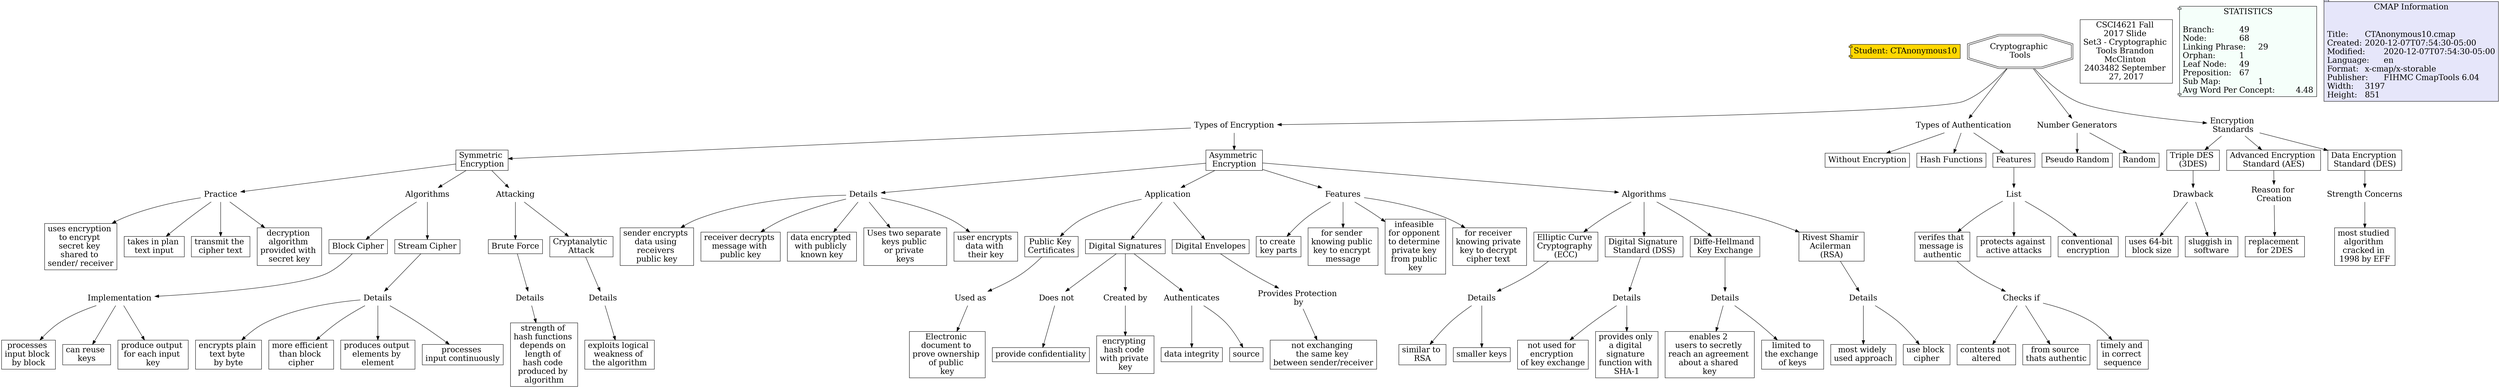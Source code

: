 // The Round Table
digraph {
	Student [label="Student: CTAnonymous10" fillcolor=gold fontsize=20 shape=component style=filled]
	1507039765225697673867 [label="verifes that 
message is 
authentic" fillcolor=white fontsize=20 shape=rect style=filled]
	15070398077431612464654 [label="Checks if" fontsize=20 shape=none]
	1507039765225697673867 -> 15070398077431612464654 [constraint=true]
	"1506998566923-1124918588" [label="Does not" fontsize=20 shape=none]
	"1506998566917-1316938215" [label="provide confidentiality
" fillcolor=white fontsize=20 shape=rect style=filled]
	"1506998566923-1124918588" -> "1506998566917-1316938215" [constraint=true]
	"1506997734956-896540555" [label="Cryptographic 
Tools" fillcolor=white fontsize=20 shape=doubleoctagon style=filled]
	"1506997754852-987833435" [label="Types of Encryption
" fontsize=20 shape=none]
	"1506997734956-896540555" -> "1506997754852-987833435" [constraint=true]
	15070398077431612464654 [label="Checks if" fontsize=20 shape=none]
	"1507039807737-2119705816" [label="contents not 
altered" fillcolor=white fontsize=20 shape=rect style=filled]
	15070398077431612464654 -> "1507039807737-2119705816" [constraint=true]
	"1507038820830-1174778472" [label=Practice fontsize=20 shape=none]
	1507038854064750472129 [label="uses encryption 
to encrypt 
secret key 
shared to 
sender/ receiver
" fillcolor=white fontsize=20 shape=rect style=filled]
	"1507038820830-1174778472" -> 1507038854064750472129 [constraint=true]
	"1506997941428-1929611106" [label="Types of Authentication
" fontsize=20 shape=none]
	15070400968971629007266 [label="Without Encryption
" fillcolor=white fontsize=20 shape=rect style=filled]
	"1506997941428-1929611106" -> 15070400968971629007266 [constraint=true]
	150703912473612956907 [label=Algorithms fontsize=20 shape=none]
	"1507039124731-1626631188" [label="Block Cipher
" fillcolor=white fontsize=20 shape=rect style=filled]
	150703912473612956907 -> "1507039124731-1626631188" [constraint=true]
	"1506997754852-987833435" [label="Types of Encryption
" fontsize=20 shape=none]
	1506997814799735374594 [label="Symmetric 
Encryption" fillcolor=white fontsize=20 shape=rect style=filled]
	"1506997754852-987833435" -> 1506997814799735374594 [constraint=true]
	150699798219310886049 [label=Details fontsize=20 shape=none]
	15069980558121907956102 [label="sender encrypts 
data using 
receivers 
public key
" fillcolor=white fontsize=20 shape=rect style=filled]
	150699798219310886049 -> 15069980558121907956102 [constraint=true]
	150703932320516748148 [label=Details fontsize=20 shape=none]
	15070393979291463337905 [label="encrypts plain 
text byte 
by byte" fillcolor=white fontsize=20 shape=rect style=filled]
	150703932320516748148 -> 15070393979291463337905 [constraint=true]
	"1507038957678-1766583022" [label=Attacking fontsize=20 shape=none]
	1507039026329983107435 [label="Brute Force
" fillcolor=white fontsize=20 shape=rect style=filled]
	"1507038957678-1766583022" -> 1507039026329983107435 [constraint=true]
	1506998187702976762454 [label="Public Key 
Certificates" fillcolor=white fontsize=20 shape=rect style=filled]
	"1506998992541-797280712" [label="Used as" fontsize=20 shape=none]
	1506998187702976762454 -> "1506998992541-797280712" [constraint=true]
	15069981633932056075650 [label="Digital Signatures
" fillcolor=white fontsize=20 shape=rect style=filled]
	"1506998566923-1124918588" [label="Does not" fontsize=20 shape=none]
	15069981633932056075650 -> "1506998566923-1124918588" [constraint=true]
	15069981633982077701751 [label=Application fontsize=20 shape=none]
	15069981633932056075650 [label="Digital Signatures
" fillcolor=white fontsize=20 shape=rect style=filled]
	15069981633982077701751 -> 15069981633932056075650 [constraint=true]
	"1507039721278-242645092" [label=List fontsize=20 shape=none]
	15070397212731461242948 [label="protects against 
active attacks
" fillcolor=white fontsize=20 shape=rect style=filled]
	"1507039721278-242645092" -> 15070397212731461242948 [constraint=true]
	15070398077431612464654 [label="Checks if" fontsize=20 shape=none]
	"1507039834137-1228667329" [label="from source 
thats authentic
" fillcolor=white fontsize=20 shape=rect style=filled]
	15070398077431612464654 -> "1507039834137-1228667329" [constraint=true]
	"1506998917620-708928946" [label="Digital Envelopes
" fillcolor=white fontsize=20 shape=rect style=filled]
	"1506998931852-1559928408" [label="Provides Protection 
by" fontsize=20 shape=none]
	"1506998917620-708928946" -> "1506998931852-1559928408" [constraint=true]
	15069981633982077701751 [label=Application fontsize=20 shape=none]
	1506998187702976762454 [label="Public Key 
Certificates" fillcolor=white fontsize=20 shape=rect style=filled]
	15069981633982077701751 -> 1506998187702976762454 [constraint=true]
	150699798219310886049 [label=Details fontsize=20 shape=none]
	1506998105529110864517 [label="receiver decrypts 
message with 
public key
" fillcolor=white fontsize=20 shape=rect style=filled]
	150699798219310886049 -> 1506998105529110864517 [constraint=true]
	15070391834621809679056 [label=Implementation fontsize=20 shape=none]
	"1507039183457-653078262" [label="processes 
input block 
by block" fillcolor=white fontsize=20 shape=rect style=filled]
	15070391834621809679056 -> "1507039183457-653078262" [constraint=true]
	"1506998931852-1559928408" [label="Provides Protection 
by" fontsize=20 shape=none]
	"1506998931848-573972213" [label="not exchanging 
the same key 
between sender/receiver
" fillcolor=white fontsize=20 shape=rect style=filled]
	"1506998931852-1559928408" -> "1506998931848-573972213" [constraint=true]
	150703932320516748148 [label=Details fontsize=20 shape=none]
	1507039373913888833582 [label="more efficient 
than block 
cipher" fillcolor=white fontsize=20 shape=rect style=filled]
	150703932320516748148 -> 1507039373913888833582 [constraint=true]
	"1506997941428-1929611106" [label="Types of Authentication
" fontsize=20 shape=none]
	"1507040081569-1410814887" [label="Hash Functions
" fillcolor=white fontsize=20 shape=rect style=filled]
	"1506997941428-1929611106" -> "1507040081569-1410814887" [constraint=true]
	15070391834621809679056 [label=Implementation fontsize=20 shape=none]
	15070392533121802454481 [label="can reuse 
keys" fillcolor=white fontsize=20 shape=rect style=filled]
	15070391834621809679056 -> 15070392533121802454481 [constraint=true]
	1507038769688412533175 [label=Details fontsize=20 shape=none]
	1507038769683215204510 [label="similar to 
RSA" fillcolor=white fontsize=20 shape=rect style=filled]
	1507038769688412533175 -> 1507038769683215204510 [constraint=true]
	"1507038957678-1766583022" [label=Attacking fontsize=20 shape=none]
	1507038957672710657948 [label="Cryptanalytic 
Attack" fillcolor=white fontsize=20 shape=rect style=filled]
	"1507038957678-1766583022" -> 1507038957672710657948 [constraint=true]
	15070391834621809679056 [label=Implementation fontsize=20 shape=none]
	"1507039230408-1627883182" [label="produce output 
for each input 
key" fillcolor=white fontsize=20 shape=rect style=filled]
	15070391834621809679056 -> "1507039230408-1627883182" [constraint=true]
	150699798219310886049 [label=Details fontsize=20 shape=none]
	"1506998036064-1290962561" [label="data encrypted 
with publicly 
known key" fillcolor=white fontsize=20 shape=rect style=filled]
	150699798219310886049 -> "1506998036064-1290962561" [constraint=true]
	"1507039124731-1626631188" [label="Block Cipher
" fillcolor=white fontsize=20 shape=rect style=filled]
	15070391834621809679056 [label=Implementation fontsize=20 shape=none]
	"1507039124731-1626631188" -> 15070391834621809679056 [constraint=true]
	"1506997754852-987833435" [label="Types of Encryption
" fontsize=20 shape=none]
	1506997754846533984840 [label="Asymmetric 
Encryption" fillcolor=white fontsize=20 shape=rect style=filled]
	"1506997754852-987833435" -> 1506997754846533984840 [constraint=true]
	15070394712462122064867 [label="Strength Concerns
" fontsize=20 shape=none]
	15070394712411153986457 [label="most studied 
algorithm 
cracked in 
1998 by EFF
" fillcolor=white fontsize=20 shape=rect style=filled]
	15070394712462122064867 -> 15070394712411153986457 [constraint=true]
	15070401247752103667243 [label="Number Generators
" fontsize=20 shape=none]
	"1507040148817-1903607295" [label="Pseudo Random
" fillcolor=white fontsize=20 shape=rect style=filled]
	15070401247752103667243 -> "1507040148817-1903607295" [constraint=true]
	1506999244528242731380 [label=Features fontsize=20 shape=none]
	"1506998612025-1890073968" [label="to create 
key parts" fillcolor=white fontsize=20 shape=rect style=filled]
	1506999244528242731380 -> "1506998612025-1890073968" [constraint=true]
	1506999244528242731380 [label=Features fontsize=20 shape=none]
	"1506998645349-341030168" [label="for sender 
knowing public 
key to encrypt 
message" fillcolor=white fontsize=20 shape=rect style=filled]
	1506999244528242731380 -> "1506998645349-341030168" [constraint=true]
	"1506997734956-896540555" [label="Cryptographic 
Tools" fillcolor=white fontsize=20 shape=doubleoctagon style=filled]
	"1506997941428-1929611106" [label="Types of Authentication
" fontsize=20 shape=none]
	"1506997734956-896540555" -> "1506997941428-1929611106" [constraint=true]
	15069981633932056075650 [label="Digital Signatures
" fillcolor=white fontsize=20 shape=rect style=filled]
	15069985070811316058648 [label="Created by
" fontsize=20 shape=none]
	15069981633932056075650 -> 15069985070811316058648 [constraint=true]
	"1507039549533-2051131456" [label=Drawback fontsize=20 shape=none]
	"1507039568297-2094807125" [label="uses 64-bit 
block size
" fillcolor=white fontsize=20 shape=rect style=filled]
	"1507039549533-2051131456" -> "1507039568297-2094807125" [constraint=true]
	"1507039721278-242645092" [label=List fontsize=20 shape=none]
	1507039885404318873390 [label="conventional 
encryption" fillcolor=white fontsize=20 shape=rect style=filled]
	"1507039721278-242645092" -> 1507039885404318873390 [constraint=true]
	"1507039549533-2051131456" [label=Drawback fontsize=20 shape=none]
	1507039549529547455027 [label="sluggish in 
software" fillcolor=white fontsize=20 shape=rect style=filled]
	"1507039549533-2051131456" -> 1507039549529547455027 [constraint=true]
	1507039072893912485125 [label=Details fontsize=20 shape=none]
	"1507039072888-2014763899" [label="strength of 
hash functions 
depends on 
length of 
hash code 
produced by 
algorithm" fillcolor=white fontsize=20 shape=rect style=filled]
	1507039072893912485125 -> "1507039072888-2014763899" [constraint=true]
	1506997754846533984840 [label="Asymmetric 
Encryption" fillcolor=white fontsize=20 shape=rect style=filled]
	"1506999393261-709429556" [label=Algorithms fontsize=20 shape=none]
	1506997754846533984840 -> "1506999393261-709429556" [constraint=true]
	1506997754846533984840 [label="Asymmetric 
Encryption" fillcolor=white fontsize=20 shape=rect style=filled]
	150699798219310886049 [label=Details fontsize=20 shape=none]
	1506997754846533984840 -> 150699798219310886049 [constraint=true]
	1507038957672710657948 [label="Cryptanalytic 
Attack" fillcolor=white fontsize=20 shape=rect style=filled]
	1507039038301512373733 [label=Details fontsize=20 shape=none]
	1507038957672710657948 -> 1507039038301512373733 [constraint=true]
	15070398077431612464654 [label="Checks if" fontsize=20 shape=none]
	"1507039851416-1849026855" [label="timely and 
in correct 
sequence" fillcolor=white fontsize=20 shape=rect style=filled]
	15070398077431612464654 -> "1507039851416-1849026855" [constraint=true]
	"1507038820830-1174778472" [label=Practice fontsize=20 shape=none]
	"1507038820824-1718532605" [label="takes in plan 
text input
" fillcolor=white fontsize=20 shape=rect style=filled]
	"1507038820830-1174778472" -> "1507038820824-1718532605" [constraint=true]
	"1506997734956-896540555" [label="Cryptographic 
Tools" fillcolor=white fontsize=20 shape=doubleoctagon style=filled]
	"1506997847416-2129002837" [label="Encryption 
Standards" fontsize=20 shape=none]
	"1506997734956-896540555" -> "1506997847416-2129002837" [constraint=true]
	1506997814799735374594 [label="Symmetric 
Encryption" fillcolor=white fontsize=20 shape=rect style=filled]
	"1507038957678-1766583022" [label=Attacking fontsize=20 shape=none]
	1506997814799735374594 -> "1507038957678-1766583022" [constraint=true]
	1506997887582238599544 [label="Triple DES 
(3DES)" fillcolor=white fontsize=20 shape=rect style=filled]
	"1507039549533-2051131456" [label=Drawback fontsize=20 shape=none]
	1506997887582238599544 -> "1507039549533-2051131456" [constraint=true]
	1506997814799735374594 [label="Symmetric 
Encryption" fillcolor=white fontsize=20 shape=rect style=filled]
	"1507038820830-1174778472" [label=Practice fontsize=20 shape=none]
	1506997814799735374594 -> "1507038820830-1174778472" [constraint=true]
	"1506999393261-709429556" [label=Algorithms fontsize=20 shape=none]
	"1506999505247-357641700" [label="Elliptic Curve 
Cryptography 
(ECC)" fillcolor=white fontsize=20 shape=rect style=filled]
	"1506999393261-709429556" -> "1506999505247-357641700" [constraint=true]
	150703912473612956907 [label=Algorithms fontsize=20 shape=none]
	15070392867611645056571 [label="Stream Cipher
" fillcolor=white fontsize=20 shape=rect style=filled]
	150703912473612956907 -> 15070392867611645056571 [constraint=true]
	15069985070811316058648 [label="Created by
" fontsize=20 shape=none]
	1506998507077305232829 [label="encrypting 
hash code 
with private 
key" fillcolor=white fontsize=20 shape=rect style=filled]
	15069985070811316058648 -> 1506998507077305232829 [constraint=true]
	"1506999505247-357641700" [label="Elliptic Curve 
Cryptography 
(ECC)" fillcolor=white fontsize=20 shape=rect style=filled]
	1507038769688412533175 [label=Details fontsize=20 shape=none]
	"1506999505247-357641700" -> 1507038769688412533175 [constraint=true]
	"1506999393261-709429556" [label=Algorithms fontsize=20 shape=none]
	15069994726301992453886 [label="Digital Signature 
Standard (DSS)
" fillcolor=white fontsize=20 shape=rect style=filled]
	"1506999393261-709429556" -> 15069994726301992453886 [constraint=true]
	"1507038820830-1174778472" [label=Practice fontsize=20 shape=none]
	15070389000801196290409 [label="transmit the 
cipher text
" fillcolor=white fontsize=20 shape=rect style=filled]
	"1507038820830-1174778472" -> 15070389000801196290409 [constraint=true]
	"1506997734956-896540555" [label="Cryptographic 
Tools" fillcolor=white fontsize=20 shape=doubleoctagon style=filled]
	15070401247752103667243 [label="Number Generators
" fontsize=20 shape=none]
	"1506997734956-896540555" -> 15070401247752103667243 [constraint=true]
	150703932320516748148 [label=Details fontsize=20 shape=none]
	15070393516661113890113 [label="produces output 
elements by 
element" fillcolor=white fontsize=20 shape=rect style=filled]
	150703932320516748148 -> 15070393516661113890113 [constraint=true]
	"1506997941422-74506201" [label=Features fillcolor=white fontsize=20 shape=rect style=filled]
	"1507039721278-242645092" [label=List fontsize=20 shape=none]
	"1506997941422-74506201" -> "1507039721278-242645092" [constraint=true]
	15070392867611645056571 [label="Stream Cipher
" fillcolor=white fontsize=20 shape=rect style=filled]
	150703932320516748148 [label=Details fontsize=20 shape=none]
	15070392867611645056571 -> 150703932320516748148 [constraint=true]
	"1506997847416-2129002837" [label="Encryption 
Standards" fontsize=20 shape=none]
	1506997911526967430478 [label="Advanced Encryption 
Standard (AES)
" fillcolor=white fontsize=20 shape=rect style=filled]
	"1506997847416-2129002837" -> 1506997911526967430478 [constraint=true]
	"1507038820830-1174778472" [label=Practice fontsize=20 shape=none]
	15070389159521254422552 [label="decryption 
algorithm 
provided with 
secret key
" fillcolor=white fontsize=20 shape=rect style=filled]
	"1507038820830-1174778472" -> 15070389159521254422552 [constraint=true]
	1506997754846533984840 [label="Asymmetric 
Encryption" fillcolor=white fontsize=20 shape=rect style=filled]
	1506999244528242731380 [label=Features fontsize=20 shape=none]
	1506997754846533984840 -> 1506999244528242731380 [constraint=true]
	"1506999393261-709429556" [label=Algorithms fontsize=20 shape=none]
	15069994434381290524467 [label="Diffe-Hellmand 
Key Exchange
" fillcolor=white fontsize=20 shape=rect style=filled]
	"1506999393261-709429556" -> 15069994434381290524467 [constraint=true]
	"1507037739892-701704110" [label=Details fontsize=20 shape=none]
	15070377398821287514457 [label="most widely 
used approach
" fillcolor=white fontsize=20 shape=rect style=filled]
	"1507037739892-701704110" -> 15070377398821287514457 [constraint=true]
	1506997814799735374594 [label="Symmetric 
Encryption" fillcolor=white fontsize=20 shape=rect style=filled]
	150703912473612956907 [label=Algorithms fontsize=20 shape=none]
	1506997814799735374594 -> 150703912473612956907 [constraint=true]
	"1506997941428-1929611106" [label="Types of Authentication
" fontsize=20 shape=none]
	"1506997941422-74506201" [label=Features fillcolor=white fontsize=20 shape=rect style=filled]
	"1506997941428-1929611106" -> "1506997941422-74506201" [constraint=true]
	15069994434381290524467 [label="Diffe-Hellmand 
Key Exchange
" fillcolor=white fontsize=20 shape=rect style=filled]
	"1507038561630-857262478" [label=Details fontsize=20 shape=none]
	15069994434381290524467 -> "1507038561630-857262478" [constraint=true]
	150703951340513667176 [label="Reason for 
Creation" fontsize=20 shape=none]
	"1507039513401-1570745878" [label="replacement 
for 2DES" fillcolor=white fontsize=20 shape=rect style=filled]
	150703951340513667176 -> "1507039513401-1570745878" [constraint=true]
	"1507039721278-242645092" [label=List fontsize=20 shape=none]
	1507039765225697673867 [label="verifes that 
message is 
authentic" fillcolor=white fontsize=20 shape=rect style=filled]
	"1507039721278-242645092" -> 1507039765225697673867 [constraint=true]
	"1506998992541-797280712" [label="Used as" fontsize=20 shape=none]
	15069989925331910569311 [label="Electronic 
document to 
prove ownership 
of public 
key" fillcolor=white fontsize=20 shape=rect style=filled]
	"1506998992541-797280712" -> 15069989925331910569311 [constraint=true]
	"1507038561630-857262478" [label=Details fontsize=20 shape=none]
	15070385616251250231233 [label="enables 2 
users to secretly 
reach an agreement 
about a shared 
key" fillcolor=white fontsize=20 shape=rect style=filled]
	"1507038561630-857262478" -> 15070385616251250231233 [constraint=true]
	15069981633982077701751 [label=Application fontsize=20 shape=none]
	"1506998917620-708928946" [label="Digital Envelopes
" fillcolor=white fontsize=20 shape=rect style=filled]
	15069981633982077701751 -> "1506998917620-708928946" [constraint=true]
	1507038769688412533175 [label=Details fontsize=20 shape=none]
	"1507038795120-377875070" [label="smaller keys
" fillcolor=white fontsize=20 shape=rect style=filled]
	1507038769688412533175 -> "1507038795120-377875070" [constraint=true]
	150703932320516748148 [label=Details fontsize=20 shape=none]
	15070393232011563075153 [label="processes 
input continuously
" fillcolor=white fontsize=20 shape=rect style=filled]
	150703932320516748148 -> 15070393232011563075153 [constraint=true]
	"1506999393253-1876863826" [label="Rivest Shamir 
Acilerman 
(RSA)" fillcolor=white fontsize=20 shape=rect style=filled]
	"1507037739892-701704110" [label=Details fontsize=20 shape=none]
	"1506999393253-1876863826" -> "1507037739892-701704110" [constraint=true]
	15070386050861730445874 [label=Details fontsize=20 shape=none]
	"1507038699960-1697969594" [label="not used for 
encryption 
of key exchange
" fillcolor=white fontsize=20 shape=rect style=filled]
	15070386050861730445874 -> "1507038699960-1697969594" [constraint=true]
	1507039038301512373733 [label=Details fontsize=20 shape=none]
	15070390382971258849454 [label="exploits logical 
weakness of 
the algorithm
" fillcolor=white fontsize=20 shape=rect style=filled]
	1507039038301512373733 -> 15070390382971258849454 [constraint=true]
	"1506997847416-2129002837" [label="Encryption 
Standards" fontsize=20 shape=none]
	1506997887582238599544 [label="Triple DES 
(3DES)" fillcolor=white fontsize=20 shape=rect style=filled]
	"1506997847416-2129002837" -> 1506997887582238599544 [constraint=true]
	"1506999393261-709429556" [label=Algorithms fontsize=20 shape=none]
	"1506999393253-1876863826" [label="Rivest Shamir 
Acilerman 
(RSA)" fillcolor=white fontsize=20 shape=rect style=filled]
	"1506999393261-709429556" -> "1506999393253-1876863826" [constraint=true]
	15070401247752103667243 [label="Number Generators
" fontsize=20 shape=none]
	"1507040124769-84862993" [label=Random fillcolor=white fontsize=20 shape=rect style=filled]
	15070401247752103667243 -> "1507040124769-84862993" [constraint=true]
	"1506997847416-2129002837" [label="Encryption 
Standards" fontsize=20 shape=none]
	1506997847410783217803 [label="Data Encryption 
Standard (DES)
" fillcolor=white fontsize=20 shape=rect style=filled]
	"1506997847416-2129002837" -> 1506997847410783217803 [constraint=true]
	150699798219310886049 [label=Details fontsize=20 shape=none]
	"1506997982187-59496083" [label="Uses two separate 
keys public 
or private 
keys" fillcolor=white fontsize=20 shape=rect style=filled]
	150699798219310886049 -> "1506997982187-59496083" [constraint=true]
	1506998466185331232405 [label=Authenticates fontsize=20 shape=none]
	"1506998486428-1687357600" [label="data integrity
" fillcolor=white fontsize=20 shape=rect style=filled]
	1506998466185331232405 -> "1506998486428-1687357600" [constraint=true]
	15070386050861730445874 [label=Details fontsize=20 shape=none]
	150703860508172857689 [label="provides only 
a digital 
signature 
function with 
SHA-1" fillcolor=white fontsize=20 shape=rect style=filled]
	15070386050861730445874 -> 150703860508172857689 [constraint=true]
	"1507038561630-857262478" [label=Details fontsize=20 shape=none]
	"1507038624880-1445837281" [label="limited to 
the exchange 
of keys" fillcolor=white fontsize=20 shape=rect style=filled]
	"1507038561630-857262478" -> "1507038624880-1445837281" [constraint=true]
	150699798219310886049 [label=Details fontsize=20 shape=none]
	15069980177992048268468 [label="user encrypts 
data with 
their key" fillcolor=white fontsize=20 shape=rect style=filled]
	150699798219310886049 -> 15069980177992048268468 [constraint=true]
	1506997754846533984840 [label="Asymmetric 
Encryption" fillcolor=white fontsize=20 shape=rect style=filled]
	15069981633982077701751 [label=Application fontsize=20 shape=none]
	1506997754846533984840 -> 15069981633982077701751 [constraint=true]
	1506999244528242731380 [label=Features fontsize=20 shape=none]
	"1506998775275-1831252525" [label="infeasible 
for opponent 
to determine 
private key 
from public 
key" fillcolor=white fontsize=20 shape=rect style=filled]
	1506999244528242731380 -> "1506998775275-1831252525" [constraint=true]
	1506997911526967430478 [label="Advanced Encryption 
Standard (AES)
" fillcolor=white fontsize=20 shape=rect style=filled]
	150703951340513667176 [label="Reason for 
Creation" fontsize=20 shape=none]
	1506997911526967430478 -> 150703951340513667176 [constraint=true]
	1506999244528242731380 [label=Features fontsize=20 shape=none]
	15069986786502125788374 [label="for receiver 
knowing private 
key to decrypt 
cipher text 
" fillcolor=white fontsize=20 shape=rect style=filled]
	1506999244528242731380 -> 15069986786502125788374 [constraint=true]
	1506997847410783217803 [label="Data Encryption 
Standard (DES)
" fillcolor=white fontsize=20 shape=rect style=filled]
	15070394712462122064867 [label="Strength Concerns
" fontsize=20 shape=none]
	1506997847410783217803 -> 15070394712462122064867 [constraint=true]
	"1507037739892-701704110" [label=Details fontsize=20 shape=none]
	150703778767295069092 [label="use block 
cipher" fillcolor=white fontsize=20 shape=rect style=filled]
	"1507037739892-701704110" -> 150703778767295069092 [constraint=true]
	15069981633932056075650 [label="Digital Signatures
" fillcolor=white fontsize=20 shape=rect style=filled]
	1506998466185331232405 [label=Authenticates fontsize=20 shape=none]
	15069981633932056075650 -> 1506998466185331232405 [constraint=true]
	1507039026329983107435 [label="Brute Force
" fillcolor=white fontsize=20 shape=rect style=filled]
	1507039072893912485125 [label=Details fontsize=20 shape=none]
	1507039026329983107435 -> 1507039072893912485125 [constraint=true]
	15069994726301992453886 [label="Digital Signature 
Standard (DSS)
" fillcolor=white fontsize=20 shape=rect style=filled]
	15070386050861730445874 [label=Details fontsize=20 shape=none]
	15069994726301992453886 -> 15070386050861730445874 [constraint=true]
	1506998466185331232405 [label=Authenticates fontsize=20 shape=none]
	"1506998466179-425909560" [label=source fillcolor=white fontsize=20 shape=rect style=filled]
	1506998466185331232405 -> "1506998466179-425909560" [constraint=true]
	1506520186606495557718 [label="CSCI4621 Fall 
2017 Slide 
Set3 - Cryptographic 
Tools Brandon 
McClinton 
2403482 September 
27, 2017" fillcolor=white fontsize=20 shape=rect style=filled]
	statictics [label="STATISTICS
\lBranch:		49\lNode:		68\lLinking Phrase:	29\lOrphan:		1\lLeaf Node:	49\lPreposition:	67\lSub Map:		1\lAvg Word Per Concept:	4.48\l" Gsplines=true fillcolor="#F5FFFA" fontsize=20 shape=component style=filled]
	file_info [label="CMAP Information

\lTitle:	CTAnonymous10.cmap\lCreated:	2020-12-07T07:54:30-05:00\lModified:	2020-12-07T07:54:30-05:00\lLanguage:	en\lFormat:	x-cmap/x-storable\lPublisher:	FIHMC CmapTools 6.04\lWidth:	3197\lHeight:	851\l" Gsplines=true fillcolor="#E6E6FA" fontsize=20 shape=tab style=filled]
}
